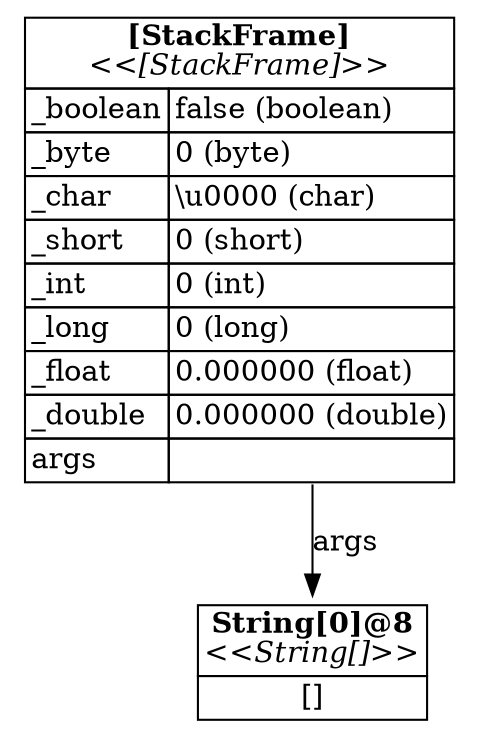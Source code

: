 digraph ObjectDiagram {
  node [shape=plaintext]
  _0f07b6f2a31cbd2e26428c51e8660b0dffe6e352 [label=<<table border="0" cellborder="1" cellspacing="0">
    <th><td colspan="2"><b>[StackFrame]</b><br/><i>&lt;&lt;[StackFrame]&gt;&gt;</i></td></th>
    <tr><td align="left">_boolean</td><td align="left" port="_boolean">false (boolean)</td></tr>
    <tr><td align="left">_byte</td><td align="left" port="_byte">0 (byte)</td></tr>
    <tr><td align="left">_char</td><td align="left" port="_char">\u0000 (char)</td></tr>
    <tr><td align="left">_short</td><td align="left" port="_short">0 (short)</td></tr>
    <tr><td align="left">_int</td><td align="left" port="_int">0 (int)</td></tr>
    <tr><td align="left">_long</td><td align="left" port="_long">0 (long)</td></tr>
    <tr><td align="left">_float</td><td align="left" port="_float">0.000000 (float)</td></tr>
    <tr><td align="left">_double</td><td align="left" port="_double">0.000000 (double)</td></tr>
    <tr><td align="left">args</td><td align="left" port="args"></td></tr>
  </table>>]
  _482d9dec6ff954d68d94793f765be61dbc59cb47 [label=<<table border="0" cellborder="1" cellspacing="0">
    <th><td colspan="2"><b>String[0]@8</b><br/><i>&lt;&lt;String[]&gt;&gt;</i></td></th>
    <tr><td colspan="2">[]</td></tr>
  </table>>]
  _0f07b6f2a31cbd2e26428c51e8660b0dffe6e352:args -> _482d9dec6ff954d68d94793f765be61dbc59cb47 [label="args"]
}
